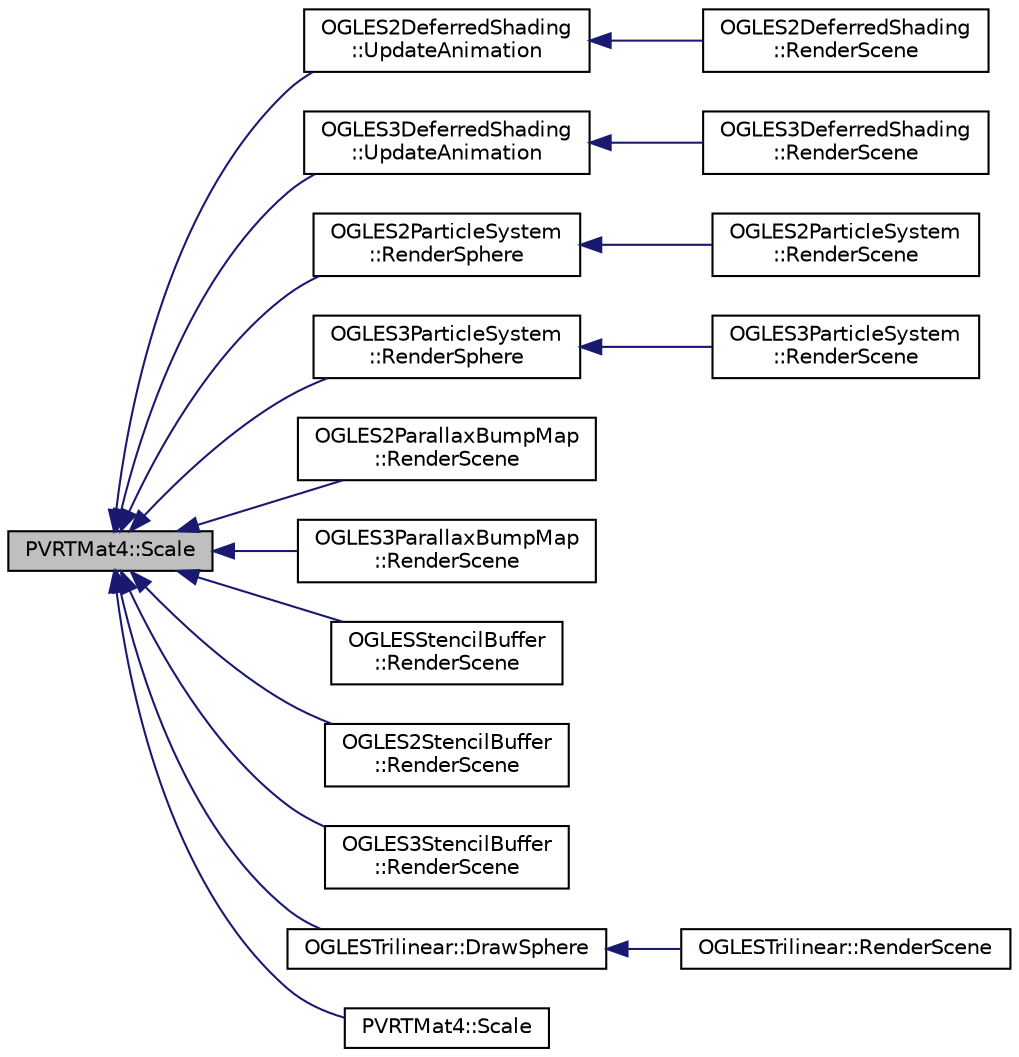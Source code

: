 digraph "PVRTMat4::Scale"
{
  edge [fontname="Helvetica",fontsize="10",labelfontname="Helvetica",labelfontsize="10"];
  node [fontname="Helvetica",fontsize="10",shape=record];
  rankdir="LR";
  Node1 [label="PVRTMat4::Scale",height=0.2,width=0.4,color="black", fillcolor="grey75", style="filled", fontcolor="black"];
  Node1 -> Node2 [dir="back",color="midnightblue",fontsize="10",style="solid"];
  Node2 [label="OGLES2DeferredShading\l::UpdateAnimation",height=0.2,width=0.4,color="black", fillcolor="white", style="filled",URL="$class_o_g_l_e_s2_deferred_shading.html#a36c1da6295be7e3ae1c0e878a101cf2d"];
  Node2 -> Node3 [dir="back",color="midnightblue",fontsize="10",style="solid"];
  Node3 [label="OGLES2DeferredShading\l::RenderScene",height=0.2,width=0.4,color="black", fillcolor="white", style="filled",URL="$class_o_g_l_e_s2_deferred_shading.html#aa5fb331badd65785c52334fadbbdf3b8"];
  Node1 -> Node4 [dir="back",color="midnightblue",fontsize="10",style="solid"];
  Node4 [label="OGLES3DeferredShading\l::UpdateAnimation",height=0.2,width=0.4,color="black", fillcolor="white", style="filled",URL="$class_o_g_l_e_s3_deferred_shading.html#af37bbf48a2d9bd594354f6f15efbb728"];
  Node4 -> Node5 [dir="back",color="midnightblue",fontsize="10",style="solid"];
  Node5 [label="OGLES3DeferredShading\l::RenderScene",height=0.2,width=0.4,color="black", fillcolor="white", style="filled",URL="$class_o_g_l_e_s3_deferred_shading.html#a65b2f29d4627953888de63c1052852f5"];
  Node1 -> Node6 [dir="back",color="midnightblue",fontsize="10",style="solid"];
  Node6 [label="OGLES2ParticleSystem\l::RenderSphere",height=0.2,width=0.4,color="black", fillcolor="white", style="filled",URL="$class_o_g_l_e_s2_particle_system.html#a02e2e5588e0d7de861f5b7abd9c79076"];
  Node6 -> Node7 [dir="back",color="midnightblue",fontsize="10",style="solid"];
  Node7 [label="OGLES2ParticleSystem\l::RenderScene",height=0.2,width=0.4,color="black", fillcolor="white", style="filled",URL="$class_o_g_l_e_s2_particle_system.html#a39b3c65321ed741ee0f6ec1811bdd707"];
  Node1 -> Node8 [dir="back",color="midnightblue",fontsize="10",style="solid"];
  Node8 [label="OGLES3ParticleSystem\l::RenderSphere",height=0.2,width=0.4,color="black", fillcolor="white", style="filled",URL="$class_o_g_l_e_s3_particle_system.html#a02c9d32cde843e2337f7a8a09203a851"];
  Node8 -> Node9 [dir="back",color="midnightblue",fontsize="10",style="solid"];
  Node9 [label="OGLES3ParticleSystem\l::RenderScene",height=0.2,width=0.4,color="black", fillcolor="white", style="filled",URL="$class_o_g_l_e_s3_particle_system.html#a4d0c7f4a55fa75fd6348c6ceea906751"];
  Node1 -> Node10 [dir="back",color="midnightblue",fontsize="10",style="solid"];
  Node10 [label="OGLES2ParallaxBumpMap\l::RenderScene",height=0.2,width=0.4,color="black", fillcolor="white", style="filled",URL="$class_o_g_l_e_s2_parallax_bump_map.html#a9c769a11b2b62a28492d39bed4bcbcd3"];
  Node1 -> Node11 [dir="back",color="midnightblue",fontsize="10",style="solid"];
  Node11 [label="OGLES3ParallaxBumpMap\l::RenderScene",height=0.2,width=0.4,color="black", fillcolor="white", style="filled",URL="$class_o_g_l_e_s3_parallax_bump_map.html#a3cc2c32377d0b3aea3f672ee6c30177c"];
  Node1 -> Node12 [dir="back",color="midnightblue",fontsize="10",style="solid"];
  Node12 [label="OGLESStencilBuffer\l::RenderScene",height=0.2,width=0.4,color="black", fillcolor="white", style="filled",URL="$class_o_g_l_e_s_stencil_buffer.html#a54c8399b5a2e2fab387927a3acb5ca6d"];
  Node1 -> Node13 [dir="back",color="midnightblue",fontsize="10",style="solid"];
  Node13 [label="OGLES2StencilBuffer\l::RenderScene",height=0.2,width=0.4,color="black", fillcolor="white", style="filled",URL="$class_o_g_l_e_s2_stencil_buffer.html#acc86da305a2f068e2ea803dcdc39197e"];
  Node1 -> Node14 [dir="back",color="midnightblue",fontsize="10",style="solid"];
  Node14 [label="OGLES3StencilBuffer\l::RenderScene",height=0.2,width=0.4,color="black", fillcolor="white", style="filled",URL="$class_o_g_l_e_s3_stencil_buffer.html#af5cc24685ad3c361fe7db05e42dbb17d"];
  Node1 -> Node15 [dir="back",color="midnightblue",fontsize="10",style="solid"];
  Node15 [label="OGLESTrilinear::DrawSphere",height=0.2,width=0.4,color="black", fillcolor="white", style="filled",URL="$class_o_g_l_e_s_trilinear.html#a83e07a6af2eb7f1c388827db5239845f"];
  Node15 -> Node16 [dir="back",color="midnightblue",fontsize="10",style="solid"];
  Node16 [label="OGLESTrilinear::RenderScene",height=0.2,width=0.4,color="black", fillcolor="white", style="filled",URL="$class_o_g_l_e_s_trilinear.html#a9bcd2d9d44515a311904fe4dd1342653"];
  Node1 -> Node17 [dir="back",color="midnightblue",fontsize="10",style="solid"];
  Node17 [label="PVRTMat4::Scale",height=0.2,width=0.4,color="black", fillcolor="white", style="filled",URL="$struct_p_v_r_t_mat4.html#a8176fbced1f4b5071b1704b3a9b0144e",tooltip="Calculates a matrix corresponding to scaling of the given vector. "];
}
